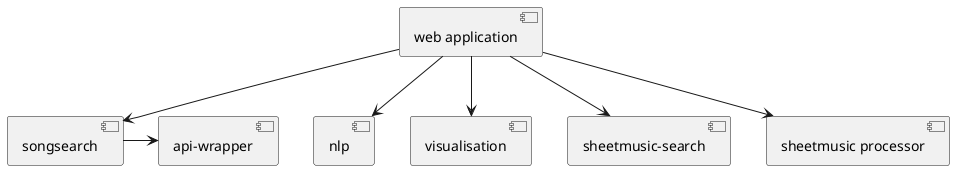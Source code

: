 @startuml
[web application] -down-> [songsearch]
[songsearch] -> [api-wrapper] 
[web application] -down-> [nlp]
[web application] -down-> [visualisation]
[web application] -down-> [sheetmusic-search]
[web application] -down-> [sheetmusic processor]
@enduml
